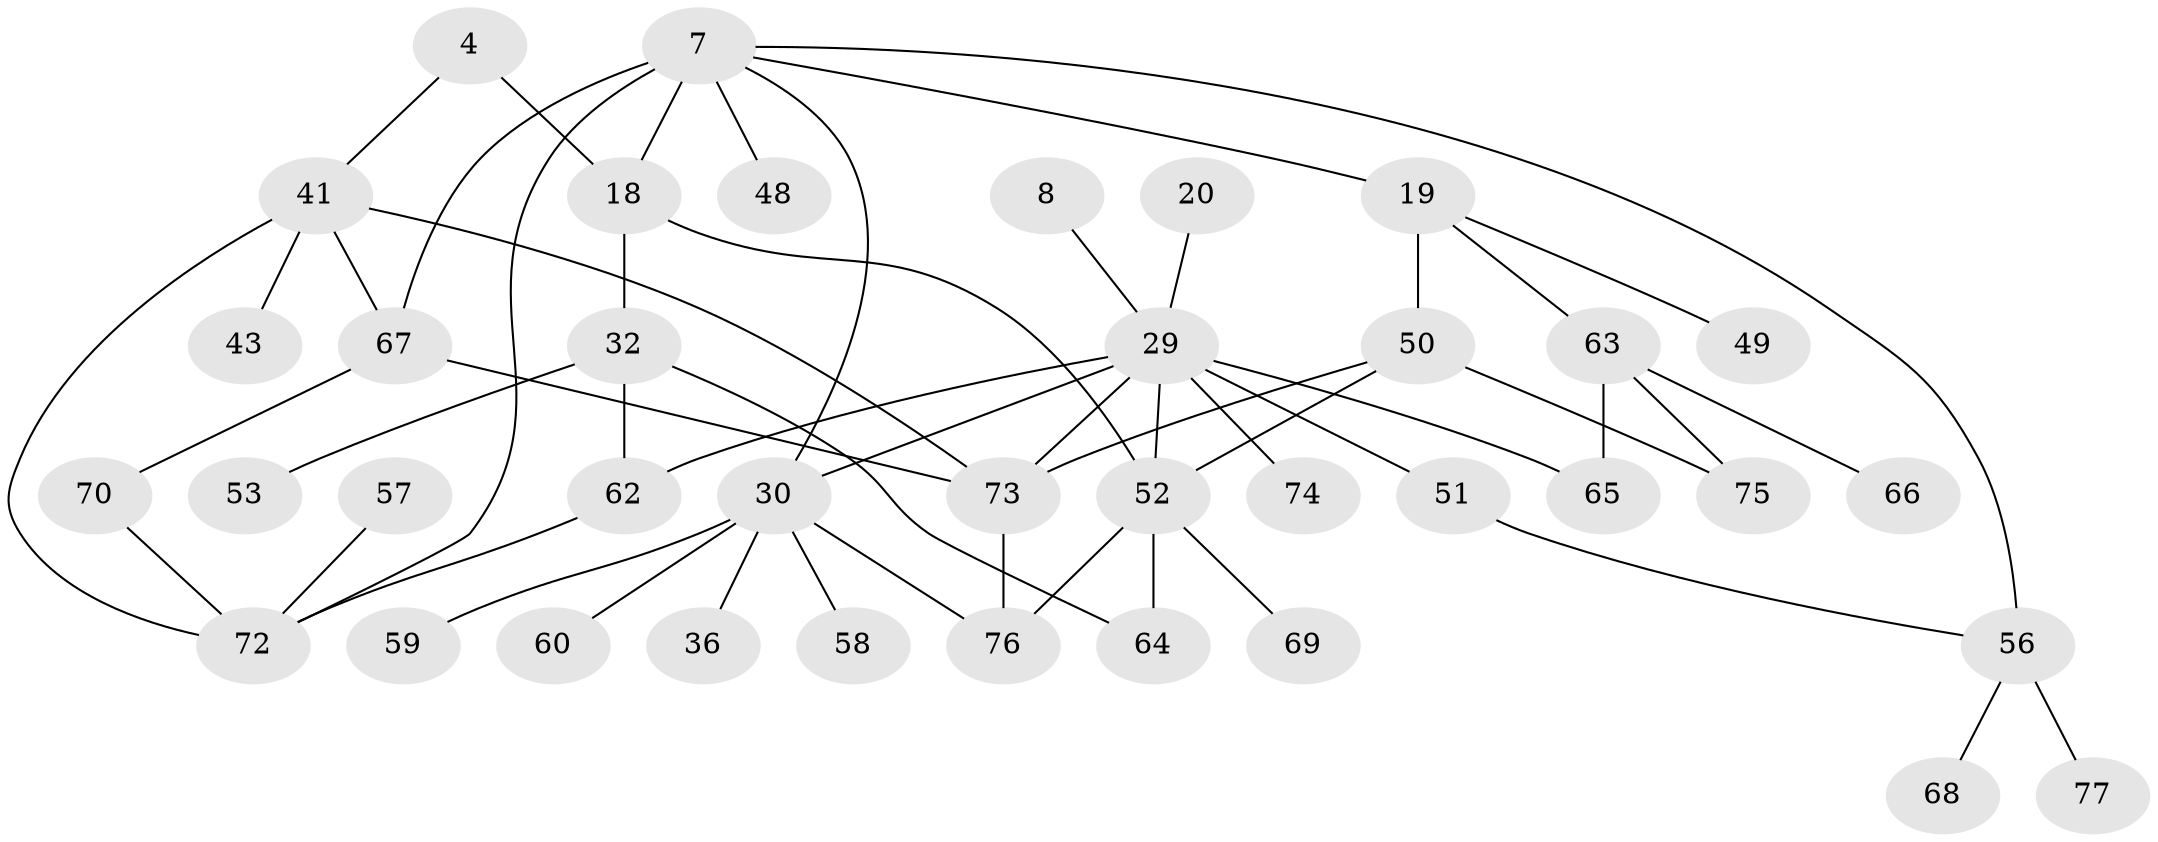 // original degree distribution, {5: 0.05194805194805195, 8: 0.012987012987012988, 4: 0.16883116883116883, 2: 0.19480519480519481, 7: 0.025974025974025976, 6: 0.025974025974025976, 1: 0.2987012987012987, 3: 0.22077922077922077}
// Generated by graph-tools (version 1.1) at 2025/41/03/09/25 04:41:56]
// undirected, 38 vertices, 53 edges
graph export_dot {
graph [start="1"]
  node [color=gray90,style=filled];
  4;
  7 [super="+2"];
  8;
  18 [super="+1"];
  19 [super="+9"];
  20;
  29 [super="+24"];
  30 [super="+27+12"];
  32 [super="+6"];
  36;
  41;
  43;
  48;
  49;
  50 [super="+15"];
  51 [super="+38"];
  52 [super="+34+35"];
  53;
  56;
  57;
  58;
  59;
  60;
  62 [super="+55"];
  63;
  64 [super="+54"];
  65 [super="+37"];
  66;
  67 [super="+33+42+16"];
  68;
  69;
  70;
  72 [super="+39+71+47"];
  73 [super="+40+61"];
  74 [super="+44"];
  75 [super="+17"];
  76 [super="+31"];
  77;
  4 -- 41;
  4 -- 18;
  7 -- 48;
  7 -- 56 [weight=2];
  7 -- 30 [weight=2];
  7 -- 18;
  7 -- 19;
  7 -- 72 [weight=2];
  7 -- 67 [weight=3];
  8 -- 29;
  18 -- 32 [weight=2];
  18 -- 52;
  19 -- 49;
  19 -- 50 [weight=2];
  19 -- 63;
  20 -- 29;
  29 -- 52 [weight=3];
  29 -- 30;
  29 -- 65;
  29 -- 51;
  29 -- 73 [weight=2];
  29 -- 74;
  29 -- 62;
  30 -- 59;
  30 -- 60;
  30 -- 36;
  30 -- 58;
  30 -- 76;
  32 -- 64;
  32 -- 53;
  32 -- 62;
  41 -- 43;
  41 -- 72 [weight=2];
  41 -- 67;
  41 -- 73 [weight=2];
  50 -- 52;
  50 -- 75;
  50 -- 73;
  51 -- 56;
  52 -- 69;
  52 -- 76;
  52 -- 64;
  56 -- 68;
  56 -- 77;
  57 -- 72;
  62 -- 72;
  63 -- 66;
  63 -- 75;
  63 -- 65;
  67 -- 70;
  67 -- 73 [weight=2];
  70 -- 72;
  73 -- 76;
}
